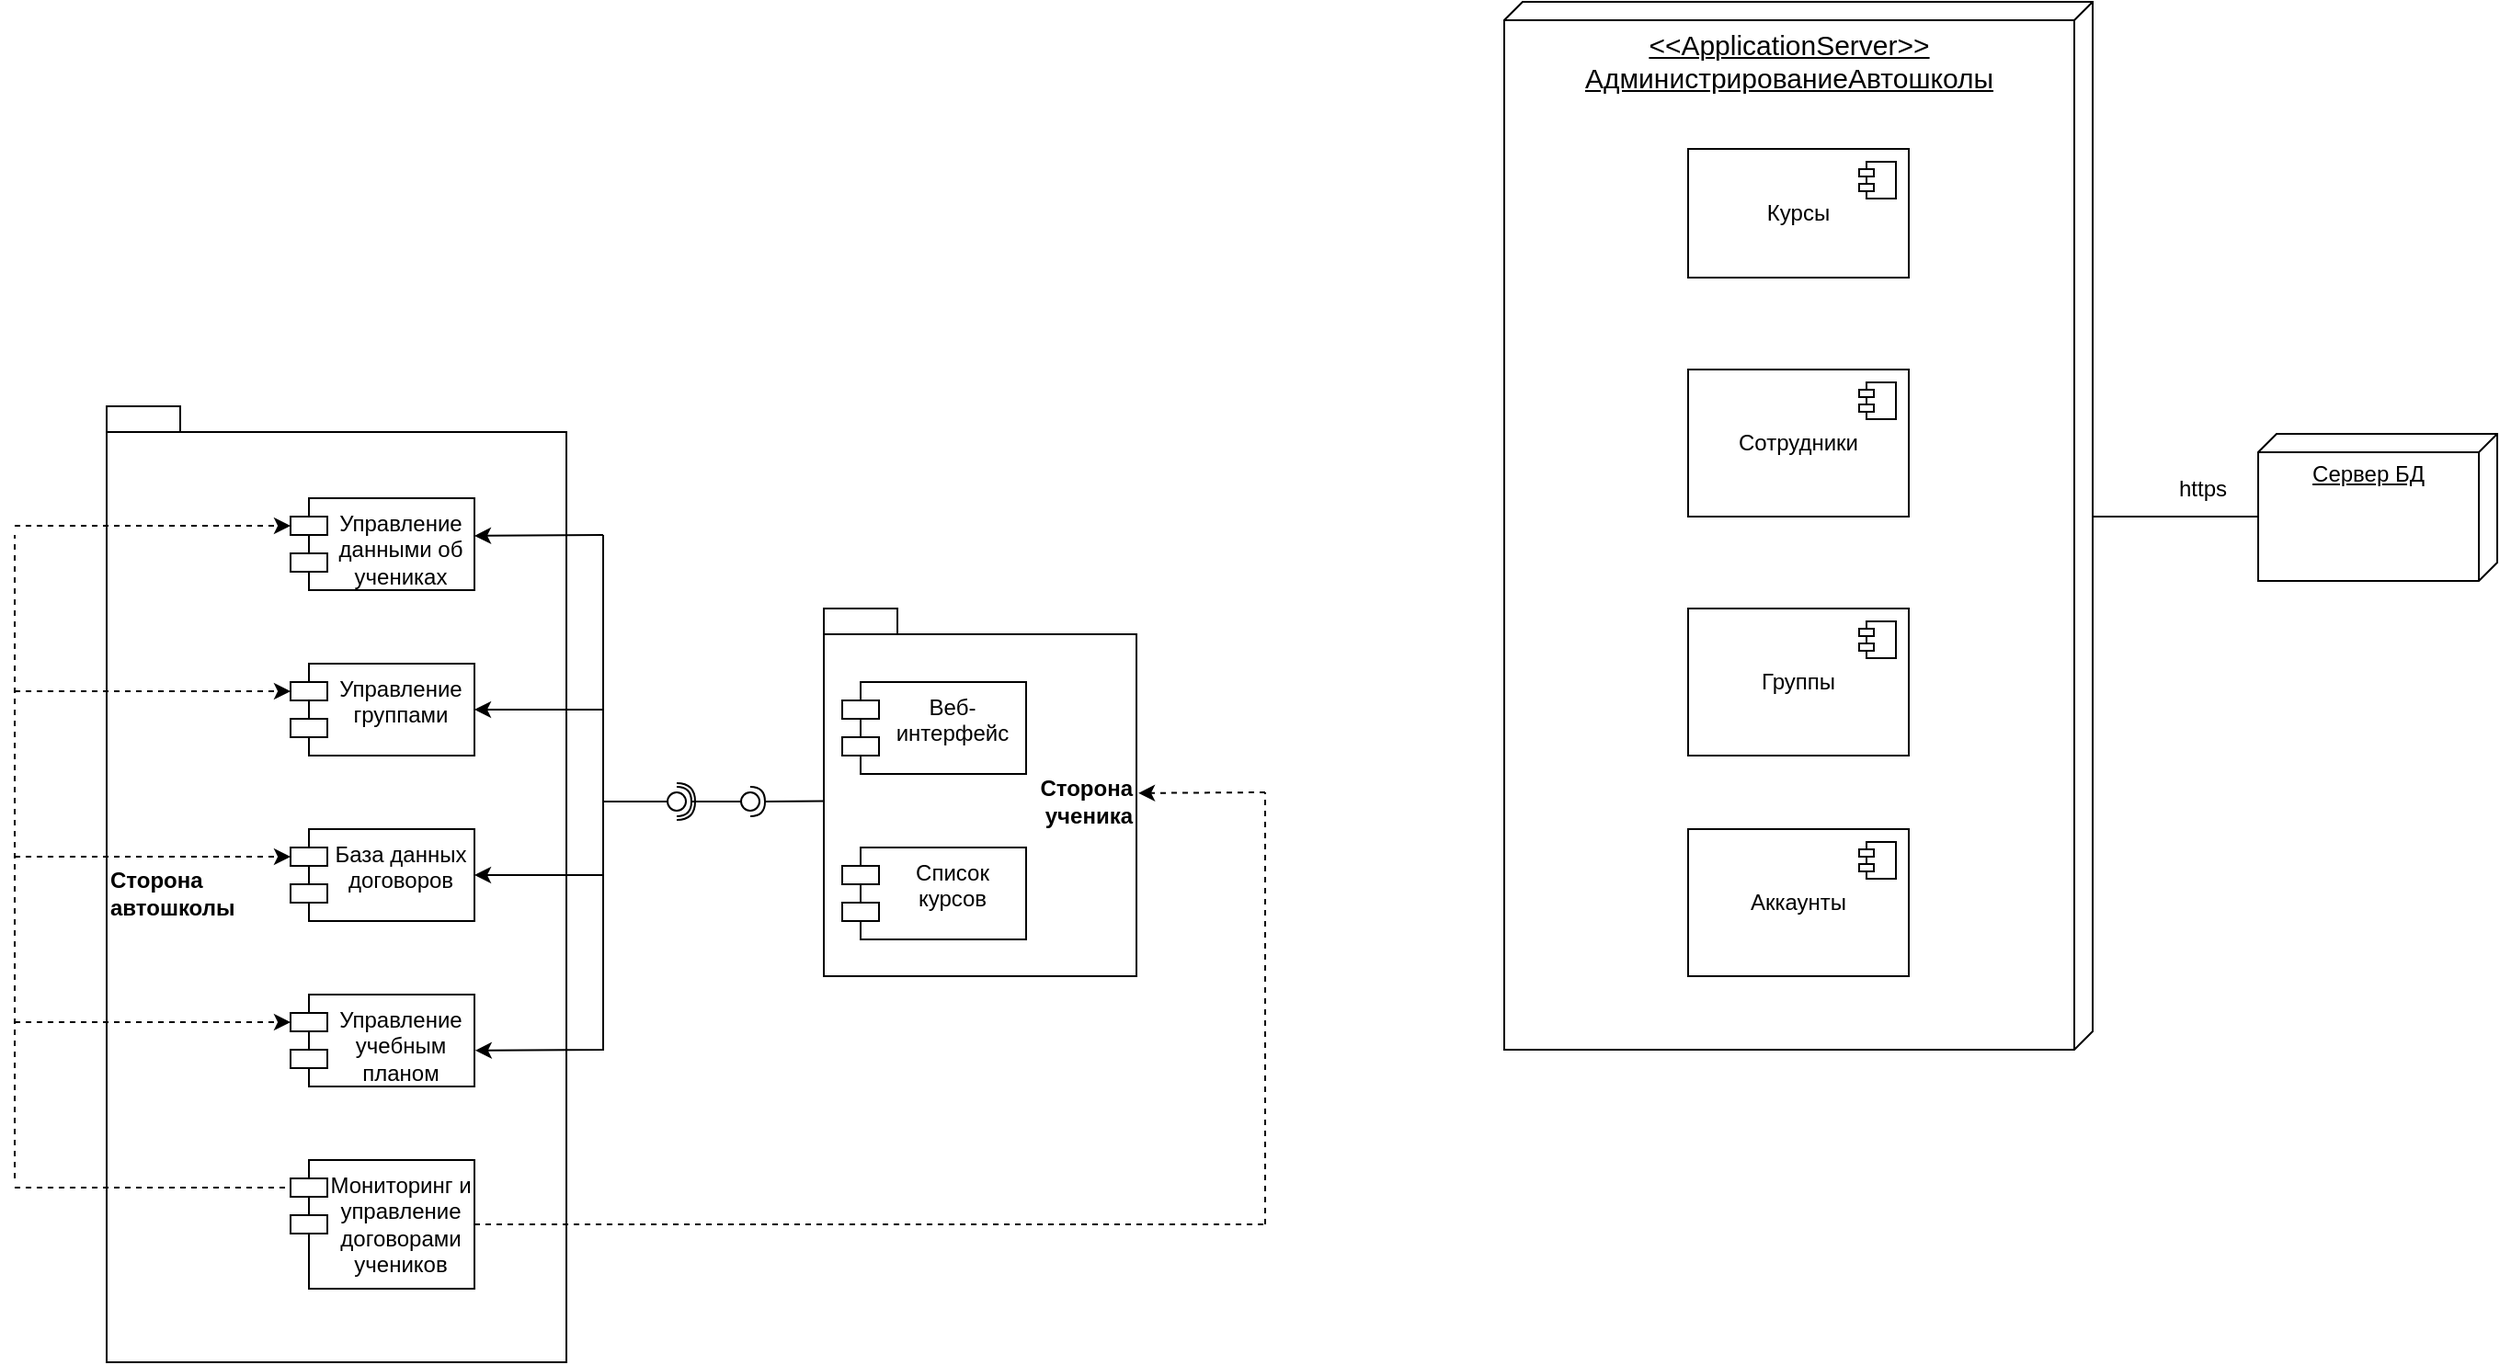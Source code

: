 <mxfile version="24.4.6" type="google">
  <diagram name="Страница — 1" id="_VrmGSZ611BU__h_fgvx">
    <mxGraphModel grid="1" page="1" gridSize="10" guides="1" tooltips="1" connect="1" arrows="1" fold="1" pageScale="1" pageWidth="827" pageHeight="1169" math="0" shadow="0">
      <root>
        <mxCell id="0" />
        <mxCell id="1" parent="0" />
        <mxCell id="XkxJI3gpHpTJ-rEmeUjM-1" value="Сторона&lt;div&gt;автошколы&lt;/div&gt;" style="shape=folder;fontStyle=1;spacingTop=10;tabWidth=40;tabHeight=14;tabPosition=left;html=1;whiteSpace=wrap;align=left;" vertex="1" parent="1">
          <mxGeometry x="90" y="240" width="250" height="520" as="geometry" />
        </mxCell>
        <mxCell id="XkxJI3gpHpTJ-rEmeUjM-2" value="Управление данными об учениках" style="shape=module;align=left;spacingLeft=20;align=center;verticalAlign=top;whiteSpace=wrap;html=1;" vertex="1" parent="1">
          <mxGeometry x="190" y="290" width="100" height="50" as="geometry" />
        </mxCell>
        <mxCell id="XkxJI3gpHpTJ-rEmeUjM-3" value="Сторона&lt;div&gt;ученика&lt;/div&gt;" style="shape=folder;fontStyle=1;spacingTop=10;tabWidth=40;tabHeight=14;tabPosition=left;html=1;whiteSpace=wrap;align=right;" vertex="1" parent="1">
          <mxGeometry x="480" y="350" width="170" height="200" as="geometry" />
        </mxCell>
        <mxCell id="XkxJI3gpHpTJ-rEmeUjM-6" value="Мониторинг и управление договорами учеников" style="shape=module;align=left;spacingLeft=20;align=center;verticalAlign=top;whiteSpace=wrap;html=1;" vertex="1" parent="1">
          <mxGeometry x="190" y="650" width="100" height="70" as="geometry" />
        </mxCell>
        <mxCell id="XkxJI3gpHpTJ-rEmeUjM-9" value="База данных договоров" style="shape=module;align=left;spacingLeft=20;align=center;verticalAlign=top;whiteSpace=wrap;html=1;" vertex="1" parent="1">
          <mxGeometry x="190" y="470" width="100" height="50" as="geometry" />
        </mxCell>
        <mxCell id="XkxJI3gpHpTJ-rEmeUjM-11" value="Управление группами" style="shape=module;align=left;spacingLeft=20;align=center;verticalAlign=top;whiteSpace=wrap;html=1;" vertex="1" parent="1">
          <mxGeometry x="190" y="380" width="100" height="50" as="geometry" />
        </mxCell>
        <mxCell id="XkxJI3gpHpTJ-rEmeUjM-12" value="Управление учебным планом" style="shape=module;align=left;spacingLeft=20;align=center;verticalAlign=top;whiteSpace=wrap;html=1;" vertex="1" parent="1">
          <mxGeometry x="190" y="560" width="100" height="50" as="geometry" />
        </mxCell>
        <mxCell id="XkxJI3gpHpTJ-rEmeUjM-13" value="Список курсов" style="shape=module;align=left;spacingLeft=20;align=center;verticalAlign=top;whiteSpace=wrap;html=1;" vertex="1" parent="1">
          <mxGeometry x="490" y="480" width="100" height="50" as="geometry" />
        </mxCell>
        <mxCell id="XkxJI3gpHpTJ-rEmeUjM-15" value="" style="endArrow=classic;html=1;rounded=0;dashed=1;entryX=0;entryY=0;entryDx=0;entryDy=15;entryPerimeter=0;" edge="1" parent="1" target="XkxJI3gpHpTJ-rEmeUjM-2">
          <mxGeometry width="50" height="50" relative="1" as="geometry">
            <mxPoint x="40" y="305" as="sourcePoint" />
            <mxPoint x="90" y="280" as="targetPoint" />
          </mxGeometry>
        </mxCell>
        <mxCell id="XkxJI3gpHpTJ-rEmeUjM-16" value="" style="endArrow=none;dashed=1;html=1;rounded=0;" edge="1" parent="1">
          <mxGeometry width="50" height="50" relative="1" as="geometry">
            <mxPoint x="40" y="660" as="sourcePoint" />
            <mxPoint x="40" y="310" as="targetPoint" />
          </mxGeometry>
        </mxCell>
        <mxCell id="XkxJI3gpHpTJ-rEmeUjM-17" value="" style="endArrow=classic;html=1;rounded=0;dashed=1;entryX=0;entryY=0;entryDx=0;entryDy=15;entryPerimeter=0;" edge="1" parent="1" target="XkxJI3gpHpTJ-rEmeUjM-11">
          <mxGeometry width="50" height="50" relative="1" as="geometry">
            <mxPoint x="40" y="395" as="sourcePoint" />
            <mxPoint x="170" y="400" as="targetPoint" />
          </mxGeometry>
        </mxCell>
        <mxCell id="XkxJI3gpHpTJ-rEmeUjM-18" value="" style="endArrow=classic;html=1;rounded=0;dashed=1;entryX=0;entryY=0;entryDx=0;entryDy=15;entryPerimeter=0;" edge="1" parent="1" target="XkxJI3gpHpTJ-rEmeUjM-12">
          <mxGeometry width="50" height="50" relative="1" as="geometry">
            <mxPoint x="40" y="575" as="sourcePoint" />
            <mxPoint x="170" y="580" as="targetPoint" />
          </mxGeometry>
        </mxCell>
        <mxCell id="XkxJI3gpHpTJ-rEmeUjM-20" value="" style="endArrow=none;dashed=1;html=1;rounded=0;entryX=0;entryY=0;entryDx=0;entryDy=15;entryPerimeter=0;" edge="1" parent="1" target="XkxJI3gpHpTJ-rEmeUjM-6">
          <mxGeometry width="50" height="50" relative="1" as="geometry">
            <mxPoint x="40" y="665" as="sourcePoint" />
            <mxPoint x="80" y="700" as="targetPoint" />
          </mxGeometry>
        </mxCell>
        <mxCell id="XkxJI3gpHpTJ-rEmeUjM-21" value="" style="endArrow=classic;html=1;rounded=0;entryX=0;entryY=0;entryDx=0;entryDy=15;entryPerimeter=0;dashed=1;" edge="1" parent="1" target="XkxJI3gpHpTJ-rEmeUjM-9">
          <mxGeometry width="50" height="50" relative="1" as="geometry">
            <mxPoint x="40" y="485" as="sourcePoint" />
            <mxPoint x="40" y="480" as="targetPoint" />
          </mxGeometry>
        </mxCell>
        <mxCell id="XkxJI3gpHpTJ-rEmeUjM-22" value="" style="endArrow=classic;html=1;rounded=0;entryX=1.006;entryY=0.502;entryDx=0;entryDy=0;entryPerimeter=0;dashed=1;" edge="1" parent="1" target="XkxJI3gpHpTJ-rEmeUjM-3">
          <mxGeometry width="50" height="50" relative="1" as="geometry">
            <mxPoint x="720" y="450" as="sourcePoint" />
            <mxPoint x="750" y="450" as="targetPoint" />
          </mxGeometry>
        </mxCell>
        <mxCell id="XkxJI3gpHpTJ-rEmeUjM-23" value="" style="endArrow=none;dashed=1;html=1;rounded=0;" edge="1" parent="1">
          <mxGeometry width="50" height="50" relative="1" as="geometry">
            <mxPoint x="720" y="685" as="sourcePoint" />
            <mxPoint x="720" y="450" as="targetPoint" />
          </mxGeometry>
        </mxCell>
        <mxCell id="XkxJI3gpHpTJ-rEmeUjM-24" value="" style="endArrow=none;dashed=1;html=1;rounded=0;exitX=1;exitY=0.5;exitDx=0;exitDy=0;" edge="1" parent="1" source="XkxJI3gpHpTJ-rEmeUjM-6">
          <mxGeometry width="50" height="50" relative="1" as="geometry">
            <mxPoint x="500" y="800" as="sourcePoint" />
            <mxPoint x="720" y="685" as="targetPoint" />
          </mxGeometry>
        </mxCell>
        <mxCell id="XkxJI3gpHpTJ-rEmeUjM-25" value="" style="endArrow=classic;html=1;rounded=0;entryX=1;entryY=0.409;entryDx=0;entryDy=0;entryPerimeter=0;" edge="1" parent="1" target="XkxJI3gpHpTJ-rEmeUjM-2">
          <mxGeometry width="50" height="50" relative="1" as="geometry">
            <mxPoint x="360" y="310" as="sourcePoint" />
            <mxPoint x="440" y="510" as="targetPoint" />
          </mxGeometry>
        </mxCell>
        <mxCell id="XkxJI3gpHpTJ-rEmeUjM-26" value="" style="endArrow=classic;html=1;rounded=0;entryX=1;entryY=0.5;entryDx=0;entryDy=0;" edge="1" parent="1" target="XkxJI3gpHpTJ-rEmeUjM-11">
          <mxGeometry width="50" height="50" relative="1" as="geometry">
            <mxPoint x="360" y="405" as="sourcePoint" />
            <mxPoint x="390" y="400" as="targetPoint" />
          </mxGeometry>
        </mxCell>
        <mxCell id="XkxJI3gpHpTJ-rEmeUjM-27" value="" style="endArrow=classic;html=1;rounded=0;entryX=1;entryY=0.5;entryDx=0;entryDy=0;" edge="1" parent="1" target="XkxJI3gpHpTJ-rEmeUjM-9">
          <mxGeometry width="50" height="50" relative="1" as="geometry">
            <mxPoint x="360" y="495" as="sourcePoint" />
            <mxPoint x="410" y="480" as="targetPoint" />
          </mxGeometry>
        </mxCell>
        <mxCell id="XkxJI3gpHpTJ-rEmeUjM-28" value="" style="endArrow=classic;html=1;rounded=0;entryX=1.004;entryY=0.608;entryDx=0;entryDy=0;entryPerimeter=0;" edge="1" parent="1" target="XkxJI3gpHpTJ-rEmeUjM-12">
          <mxGeometry width="50" height="50" relative="1" as="geometry">
            <mxPoint x="360" y="585" as="sourcePoint" />
            <mxPoint x="400" y="580" as="targetPoint" />
            <Array as="points">
              <mxPoint x="360" y="590" />
            </Array>
          </mxGeometry>
        </mxCell>
        <mxCell id="XkxJI3gpHpTJ-rEmeUjM-29" value="" style="endArrow=none;html=1;rounded=0;" edge="1" parent="1">
          <mxGeometry width="50" height="50" relative="1" as="geometry">
            <mxPoint x="360" y="590" as="sourcePoint" />
            <mxPoint x="360" y="310" as="targetPoint" />
          </mxGeometry>
        </mxCell>
        <mxCell id="XkxJI3gpHpTJ-rEmeUjM-33" value="" style="rounded=0;orthogonalLoop=1;jettySize=auto;html=1;endArrow=halfCircle;endFill=0;endSize=6;strokeWidth=1;sketch=0;" edge="1" parent="1" target="XkxJI3gpHpTJ-rEmeUjM-35">
          <mxGeometry relative="1" as="geometry">
            <mxPoint x="420" y="455" as="sourcePoint" />
          </mxGeometry>
        </mxCell>
        <mxCell id="XkxJI3gpHpTJ-rEmeUjM-34" value="" style="rounded=0;orthogonalLoop=1;jettySize=auto;html=1;endArrow=oval;endFill=0;sketch=0;sourcePerimeterSpacing=0;targetPerimeterSpacing=0;endSize=10;" edge="1" parent="1" target="XkxJI3gpHpTJ-rEmeUjM-35">
          <mxGeometry relative="1" as="geometry">
            <mxPoint x="360" y="455" as="sourcePoint" />
          </mxGeometry>
        </mxCell>
        <mxCell id="XkxJI3gpHpTJ-rEmeUjM-35" value="" style="ellipse;whiteSpace=wrap;html=1;align=center;aspect=fixed;fillColor=none;strokeColor=none;resizable=0;perimeter=centerPerimeter;rotatable=0;allowArrows=0;points=[];outlineConnect=1;" vertex="1" parent="1">
          <mxGeometry x="395" y="450" width="10" height="10" as="geometry" />
        </mxCell>
        <mxCell id="XkxJI3gpHpTJ-rEmeUjM-37" value="" style="shape=requiredInterface;html=1;verticalLabelPosition=bottom;sketch=0;" vertex="1" parent="1">
          <mxGeometry x="400" y="445" width="10" height="20" as="geometry" />
        </mxCell>
        <mxCell id="XkxJI3gpHpTJ-rEmeUjM-40" value="" style="rounded=0;orthogonalLoop=1;jettySize=auto;html=1;endArrow=halfCircle;endFill=0;endSize=6;strokeWidth=1;sketch=0;exitX=0.003;exitY=0.524;exitDx=0;exitDy=0;exitPerimeter=0;" edge="1" parent="1" source="XkxJI3gpHpTJ-rEmeUjM-3" target="XkxJI3gpHpTJ-rEmeUjM-42">
          <mxGeometry relative="1" as="geometry">
            <mxPoint x="460" y="455" as="sourcePoint" />
          </mxGeometry>
        </mxCell>
        <mxCell id="XkxJI3gpHpTJ-rEmeUjM-41" value="" style="rounded=0;orthogonalLoop=1;jettySize=auto;html=1;endArrow=oval;endFill=0;sketch=0;sourcePerimeterSpacing=0;targetPerimeterSpacing=0;endSize=10;" edge="1" parent="1" target="XkxJI3gpHpTJ-rEmeUjM-42">
          <mxGeometry relative="1" as="geometry">
            <mxPoint x="420" y="455" as="sourcePoint" />
          </mxGeometry>
        </mxCell>
        <mxCell id="XkxJI3gpHpTJ-rEmeUjM-42" value="" style="ellipse;whiteSpace=wrap;html=1;align=center;aspect=fixed;fillColor=none;strokeColor=none;resizable=0;perimeter=centerPerimeter;rotatable=0;allowArrows=0;points=[];outlineConnect=1;" vertex="1" parent="1">
          <mxGeometry x="435" y="450" width="10" height="10" as="geometry" />
        </mxCell>
        <mxCell id="XkxJI3gpHpTJ-rEmeUjM-44" value="Веб-интерфейс" style="shape=module;align=left;spacingLeft=20;align=center;verticalAlign=top;whiteSpace=wrap;html=1;" vertex="1" parent="1">
          <mxGeometry x="490" y="390" width="100" height="50" as="geometry" />
        </mxCell>
        <mxCell id="XkxJI3gpHpTJ-rEmeUjM-45" value="&lt;font style=&quot;font-size: 15px;&quot;&gt;&amp;lt;&amp;lt;ApplicationServer&amp;gt;&amp;gt;&lt;/font&gt;&lt;div style=&quot;font-size: 15px;&quot;&gt;&lt;font style=&quot;font-size: 15px;&quot;&gt;АдминистрированиеАвтошколы&lt;/font&gt;&lt;/div&gt;" style="verticalAlign=top;align=center;spacingTop=8;spacingLeft=2;spacingRight=12;shape=cube;size=10;direction=south;fontStyle=4;html=1;whiteSpace=wrap;" vertex="1" parent="1">
          <mxGeometry x="850" y="20" width="320" height="570" as="geometry" />
        </mxCell>
        <mxCell id="XkxJI3gpHpTJ-rEmeUjM-46" value="Курсы" style="html=1;dropTarget=0;whiteSpace=wrap;" vertex="1" parent="1">
          <mxGeometry x="950" y="100" width="120" height="70" as="geometry" />
        </mxCell>
        <mxCell id="XkxJI3gpHpTJ-rEmeUjM-47" value="" style="shape=module;jettyWidth=8;jettyHeight=4;" vertex="1" parent="XkxJI3gpHpTJ-rEmeUjM-46">
          <mxGeometry x="1" width="20" height="20" relative="1" as="geometry">
            <mxPoint x="-27" y="7" as="offset" />
          </mxGeometry>
        </mxCell>
        <mxCell id="XkxJI3gpHpTJ-rEmeUjM-48" value="Сотрудники" style="html=1;dropTarget=0;whiteSpace=wrap;" vertex="1" parent="1">
          <mxGeometry x="950" y="220" width="120" height="80" as="geometry" />
        </mxCell>
        <mxCell id="XkxJI3gpHpTJ-rEmeUjM-49" value="" style="shape=module;jettyWidth=8;jettyHeight=4;" vertex="1" parent="XkxJI3gpHpTJ-rEmeUjM-48">
          <mxGeometry x="1" width="20" height="20" relative="1" as="geometry">
            <mxPoint x="-27" y="7" as="offset" />
          </mxGeometry>
        </mxCell>
        <mxCell id="XkxJI3gpHpTJ-rEmeUjM-50" value="Аккаунты" style="html=1;dropTarget=0;whiteSpace=wrap;" vertex="1" parent="1">
          <mxGeometry x="950" y="470" width="120" height="80" as="geometry" />
        </mxCell>
        <mxCell id="XkxJI3gpHpTJ-rEmeUjM-51" value="" style="shape=module;jettyWidth=8;jettyHeight=4;" vertex="1" parent="XkxJI3gpHpTJ-rEmeUjM-50">
          <mxGeometry x="1" width="20" height="20" relative="1" as="geometry">
            <mxPoint x="-27" y="7" as="offset" />
          </mxGeometry>
        </mxCell>
        <mxCell id="XkxJI3gpHpTJ-rEmeUjM-54" value="Группы" style="html=1;dropTarget=0;whiteSpace=wrap;" vertex="1" parent="1">
          <mxGeometry x="950" y="350" width="120" height="80" as="geometry" />
        </mxCell>
        <mxCell id="XkxJI3gpHpTJ-rEmeUjM-55" value="" style="shape=module;jettyWidth=8;jettyHeight=4;" vertex="1" parent="XkxJI3gpHpTJ-rEmeUjM-54">
          <mxGeometry x="1" width="20" height="20" relative="1" as="geometry">
            <mxPoint x="-27" y="7" as="offset" />
          </mxGeometry>
        </mxCell>
        <mxCell id="XkxJI3gpHpTJ-rEmeUjM-56" value="Сервер БД" style="verticalAlign=top;align=center;spacingTop=8;spacingLeft=2;spacingRight=12;shape=cube;size=10;direction=south;fontStyle=4;html=1;whiteSpace=wrap;" vertex="1" parent="1">
          <mxGeometry x="1260" y="255" width="130" height="80" as="geometry" />
        </mxCell>
        <mxCell id="XkxJI3gpHpTJ-rEmeUjM-57" value="" style="endArrow=none;html=1;rounded=0;entryX=0;entryY=0;entryDx=280;entryDy=0;entryPerimeter=0;exitX=0;exitY=0;exitDx=45;exitDy=130;exitPerimeter=0;" edge="1" parent="1" source="XkxJI3gpHpTJ-rEmeUjM-56" target="XkxJI3gpHpTJ-rEmeUjM-45">
          <mxGeometry width="50" height="50" relative="1" as="geometry">
            <mxPoint x="1300" y="470" as="sourcePoint" />
            <mxPoint x="1350" y="420" as="targetPoint" />
          </mxGeometry>
        </mxCell>
        <mxCell id="XkxJI3gpHpTJ-rEmeUjM-58" value="https" style="text;html=1;align=center;verticalAlign=middle;whiteSpace=wrap;rounded=0;" vertex="1" parent="1">
          <mxGeometry x="1200" y="270" width="60" height="30" as="geometry" />
        </mxCell>
      </root>
    </mxGraphModel>
  </diagram>
</mxfile>
